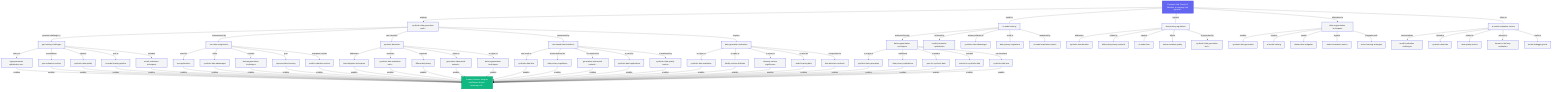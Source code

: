 graph TB

  %% Node Styles
  classDef customerClass fill:#6366f1,stroke:#4f46e5,stroke-width:3px,color:#fff
  classDef productClass fill:#10b981,stroke:#059669,stroke-width:3px,color:#fff
  classDef dreamClass fill:#f3f4f6,stroke:#6366f1,stroke-width:2px

  %% Nodes
  CustomerJob["Customer Job: Pearls of Wisdom, a company that generat..."]
  synthetic_data_generation_methods_591d4628["synthetic data generation meth..."]
  ai_model_training_7806df8e["ai model training"]
  data_privacy_regulations_affc4d3b["data privacy regulations"]
  data_augmentation_techniques_18b0c581["data augmentation techniques"]
  ai_model_evaluation_metrics_d3367c40["ai model evaluation metrics"]
  gan_training_challenges_67231783["gan training challenges"]
  vae_data_compression_a1e82713["vae data compression"]
  synthetic_data_bias_1cab7426["synthetic data bias"]
  rule_based_data_limitations_2d1c8067["rule based data limitations"]
  data_generation_evaluation_581cf5d5["data generation evaluation"]
  data_augmentation_techniques_ddb4a3c5["data augmentation techniques"]
  model_parameter_optimization_bbf020eb["model parameter optimization"]
  synthetic_data_advantages_a323213a["synthetic data advantages"]
  data_privacy_regulations_7756e0a7["data privacy regulations"]
  ai_model_evaluation_metrics_de443b2b["ai model evaluation metrics"]
  synthetic_data_benefits_69769d76["synthetic data benefits"]
  differential_privacy_methods_613fa10d["differential privacy methods"]
  ai_model_bias_89c53426["ai model bias"]
  data_annotation_quality_dd371b9b["data annotation quality"]
  synthetic_data_generation_techniques_d9fd2ecb["synthetic data generation tech..."]
  synthetic_data_generation_b10d1b81["synthetic data generation"]
  ai_model_training_8bf5a69d["ai model training"]
  dataset_bias_mitigation_a11b9b28["dataset bias mitigation"]
  model_evaluation_metrics_6b843e66["model evaluation metrics"]
  active_learning_strategies_a41fffb6["active learning strategies"]
  model_evaluation_challenges_3988669a["model evaluation challenges"]
  synthetic_data_bias_a38b102f["synthetic data bias"]
  data_quality_metrics_f9c2342a["data quality metrics"]
  human_in_the_loop_evaluation_1fb6b150["human in the loop evaluation"]
  model_debugging_tools_4309c867["model debugging tools"]
  hyperparameter_optimization_methods_7f96b47e["hyperparameter optimization me..."]
  gan_evaluation_metrics_2332e552["gan evaluation metrics"]
  synthetic_data_quality_e689153f["synthetic data quality"]
  ai_model_training_pipeline_b9b2ce8b["ai model training pipeline"]
  model_evaluation_techniques_1adfeca3["model evaluation techniques"]
  vae_applications_74a04e08["vae applications"]
  synthetic_data_advantages_0a4cedaf["synthetic data advantages"]
  data_augmentation_techniques_18135189["data augmentation techniques"]
  representation_learning_70c4207f["representation learning"]
  model_evaluation_metrics_6c6a9d2b["model evaluation metrics"]
  bias_mitigation_techniques_d8f1baa9["bias mitigation techniques"]
  synthetic_data_evaluation_metrics_203465ba["synthetic data evaluation metr..."]
  differential_privacy_a032ee43["differential privacy"]
  generative_adversarial_networks_0335e3a1["generative adversarial network..."]
  data_augmentation_techniques_f542a005["data augmentation techniques"]
  synthetic_data_bias_83e1213e["synthetic data bias"]
  data_privacy_regulations_08c61965["data privacy regulations"]
  generative_adversarial_networks_01b5cacb["generative adversarial network..."]
  synthetic_data_applications_ccb08fb3["synthetic data applications"]
  synthetic_data_quality_metrics_5d5a2e9e["synthetic data quality metrics"]
  synthetic_data_evaluation_e29413bb["synthetic data evaluation"]
  fidelity_metrics_definition_3d37c477["fidelity metrics definition"]
  diversity_metrics_significance_15df7a5b["diversity metrics significance"]
  model_training_data_35c37672["model training data"]
  bias_detection_methods_a8156b02["bias detection methods"]
  synthetic_data_generation_91dd8833["synthetic data generation"]
  data_privacy_implications_e293896f["data privacy implications"]
  gans_for_synthetic_data_3b3e889c["gans for synthetic data"]
  metrics_for_synthetic_data_459bf847["metrics for synthetic data"]
  synthetic_data_bias_8ffce812["synthetic data bias"]
  ProductFeature["Product Feature: Weights and Biases Weave, featuring a UI..."]

  %% Apply Styles
  class CustomerJob customerClass
  class synthetic_data_generation_methods_591d4628 dreamClass
  class ai_model_training_7806df8e dreamClass
  class data_privacy_regulations_affc4d3b dreamClass
  class data_augmentation_techniques_18b0c581 dreamClass
  class ai_model_evaluation_metrics_d3367c40 dreamClass
  class gan_training_challenges_67231783 dreamClass
  class vae_data_compression_a1e82713 dreamClass
  class synthetic_data_bias_1cab7426 dreamClass
  class rule_based_data_limitations_2d1c8067 dreamClass
  class data_generation_evaluation_581cf5d5 dreamClass
  class data_augmentation_techniques_ddb4a3c5 dreamClass
  class model_parameter_optimization_bbf020eb dreamClass
  class synthetic_data_advantages_a323213a dreamClass
  class data_privacy_regulations_7756e0a7 dreamClass
  class ai_model_evaluation_metrics_de443b2b dreamClass
  class synthetic_data_benefits_69769d76 dreamClass
  class differential_privacy_methods_613fa10d dreamClass
  class ai_model_bias_89c53426 dreamClass
  class data_annotation_quality_dd371b9b dreamClass
  class synthetic_data_generation_techniques_d9fd2ecb dreamClass
  class synthetic_data_generation_b10d1b81 dreamClass
  class ai_model_training_8bf5a69d dreamClass
  class dataset_bias_mitigation_a11b9b28 dreamClass
  class model_evaluation_metrics_6b843e66 dreamClass
  class active_learning_strategies_a41fffb6 dreamClass
  class model_evaluation_challenges_3988669a dreamClass
  class synthetic_data_bias_a38b102f dreamClass
  class data_quality_metrics_f9c2342a dreamClass
  class human_in_the_loop_evaluation_1fb6b150 dreamClass
  class model_debugging_tools_4309c867 dreamClass
  class hyperparameter_optimization_methods_7f96b47e dreamClass
  class gan_evaluation_metrics_2332e552 dreamClass
  class synthetic_data_quality_e689153f dreamClass
  class ai_model_training_pipeline_b9b2ce8b dreamClass
  class model_evaluation_techniques_1adfeca3 dreamClass
  class vae_applications_74a04e08 dreamClass
  class synthetic_data_advantages_0a4cedaf dreamClass
  class data_augmentation_techniques_18135189 dreamClass
  class representation_learning_70c4207f dreamClass
  class model_evaluation_metrics_6c6a9d2b dreamClass
  class bias_mitigation_techniques_d8f1baa9 dreamClass
  class synthetic_data_evaluation_metrics_203465ba dreamClass
  class differential_privacy_a032ee43 dreamClass
  class generative_adversarial_networks_0335e3a1 dreamClass
  class data_augmentation_techniques_f542a005 dreamClass
  class synthetic_data_bias_83e1213e dreamClass
  class data_privacy_regulations_08c61965 dreamClass
  class generative_adversarial_networks_01b5cacb dreamClass
  class synthetic_data_applications_ccb08fb3 dreamClass
  class synthetic_data_quality_metrics_5d5a2e9e dreamClass
  class synthetic_data_evaluation_e29413bb dreamClass
  class fidelity_metrics_definition_3d37c477 dreamClass
  class diversity_metrics_significance_15df7a5b dreamClass
  class model_training_data_35c37672 dreamClass
  class bias_detection_methods_a8156b02 dreamClass
  class synthetic_data_generation_91dd8833 dreamClass
  class data_privacy_implications_e293896f dreamClass
  class gans_for_synthetic_data_3b3e889c dreamClass
  class metrics_for_synthetic_data_459bf847 dreamClass
  class synthetic_data_bias_8ffce812 dreamClass
  class ProductFeature productClass

  %% Edges
  CustomerJob -->|"employs"| synthetic_data_generation_methods_591d4628
  CustomerJob -->|"used for"| ai_model_training_7806df8e
  CustomerJob -->|"impacts"| data_privacy_regulations_affc4d3b
  CustomerJob -->|"alternative to"| data_augmentation_techniques_18b0c581
  CustomerJob -->|"relies on"| ai_model_evaluation_metrics_d3367c40
  synthetic_data_generation_methods_591d4628 -->|"presents challenge t..."| gan_training_challenges_67231783
  synthetic_data_generation_methods_591d4628 -->|"characterized by"| vae_data_compression_a1e82713
  synthetic_data_generation_methods_591d4628 -->|"can introduce"| synthetic_data_bias_1cab7426
  synthetic_data_generation_methods_591d4628 -->|"constrained by"| rule_based_data_limitations_2d1c8067
  synthetic_data_generation_methods_591d4628 -->|"requires"| data_generation_evaluation_581cf5d5
  ai_model_training_7806df8e -->|"achieved through"| data_augmentation_techniques_ddb4a3c5
  ai_model_training_7806df8e -->|"achieved by"| model_parameter_optimization_bbf020eb
  ai_model_training_7806df8e -->|"solves problems of"| synthetic_data_advantages_a323213a
  ai_model_training_7806df8e -->|"result in"| data_privacy_regulations_7756e0a7
  ai_model_training_7806df8e -->|"measured by"| ai_model_evaluation_metrics_de443b2b
  data_privacy_regulations_affc4d3b -->|"addresses"| synthetic_data_benefits_69769d76
  data_privacy_regulations_affc4d3b -->|"related to"| differential_privacy_methods_613fa10d
  data_privacy_regulations_affc4d3b -->|"impacts"| ai_model_bias_89c53426
  data_privacy_regulations_affc4d3b -->|"affects"| data_annotation_quality_dd371b9b
  data_privacy_regulations_affc4d3b -->|"is generated by"| synthetic_data_generation_techniques_d9fd2ecb
  data_augmentation_techniques_18b0c581 -->|"enables"| synthetic_data_generation_b10d1b81
  data_augmentation_techniques_18b0c581 -->|"requires"| ai_model_training_8bf5a69d
  data_augmentation_techniques_18b0c581 -->|"benefit"| dataset_bias_mitigation_a11b9b28
  data_augmentation_techniques_18b0c581 -->|"impacts"| model_evaluation_metrics_6b843e66
  data_augmentation_techniques_18b0c581 -->|"integrates with"| active_learning_strategies_a41fffb6
  ai_model_evaluation_metrics_d3367c40 -->|"contextualizes"| model_evaluation_challenges_3988669a
  ai_model_evaluation_metrics_d3367c40 -->|"related to"| synthetic_data_bias_a38b102f
  ai_model_evaluation_metrics_d3367c40 -->|"related to"| data_quality_metrics_f9c2342a
  ai_model_evaluation_metrics_d3367c40 -->|"relevant to"| human_in_the_loop_evaluation_1fb6b150
  ai_model_evaluation_metrics_d3367c40 -->|"leads to"| model_debugging_tools_4309c867
  gan_training_challenges_67231783 -->|"relies on"| hyperparameter_optimization_methods_7f96b47e
  gan_training_challenges_67231783 -->|"necessitates"| gan_evaluation_metrics_2332e552
  gan_training_challenges_67231783 -->|"impacts"| synthetic_data_quality_e689153f
  gan_training_challenges_67231783 -->|"part of"| ai_model_training_pipeline_b9b2ce8b
  gan_training_challenges_67231783 -->|"includes"| model_evaluation_techniques_1adfeca3
  vae_data_compression_a1e82713 -->|"used for"| vae_applications_74a04e08
  vae_data_compression_a1e82713 -->|"offers"| synthetic_data_advantages_0a4cedaf
  vae_data_compression_a1e82713 -->|"includes"| data_augmentation_techniques_18135189
  vae_data_compression_a1e82713 -->|"goal"| representation_learning_70c4207f
  vae_data_compression_a1e82713 -->|"examples include"| model_evaluation_metrics_6c6a9d2b
  synthetic_data_bias_1cab7426 -->|"addresses"| bias_mitigation_techniques_d8f1baa9
  synthetic_data_bias_1cab7426 -->|"assesses"| synthetic_data_evaluation_metrics_203465ba
  synthetic_data_bias_1cab7426 -->|"improves"| differential_privacy_a032ee43
  synthetic_data_bias_1cab7426 -->|"relies on"| generative_adversarial_networks_0335e3a1
  synthetic_data_bias_1cab7426 -->|"is a type of"| data_augmentation_techniques_f542a005
  rule_based_data_limitations_2d1c8067 -->|"can result in"| synthetic_data_bias_83e1213e
  rule_based_data_limitations_2d1c8067 -->|"drives demand for"| data_privacy_regulations_08c61965
  rule_based_data_limitations_2d1c8067 -->|"is a method for"| generative_adversarial_networks_01b5cacb
  rule_based_data_limitations_2d1c8067 -->|"is used for"| synthetic_data_applications_ccb08fb3
  rule_based_data_limitations_2d1c8067 -->|"is evaluated by"| synthetic_data_quality_metrics_5d5a2e9e
  data_generation_evaluation_581cf5d5 -->|"is a type of"| synthetic_data_evaluation_e29413bb
  data_generation_evaluation_581cf5d5 -->|"is a part of"| fidelity_metrics_definition_3d37c477
  data_generation_evaluation_581cf5d5 -->|"is a part of"| diversity_metrics_significance_15df7a5b
  data_generation_evaluation_581cf5d5 -->|"is used as"| model_training_data_35c37672
  data_generation_evaluation_581cf5d5 -->|"is important for"| bias_detection_methods_a8156b02
  data_augmentation_techniques_ddb4a3c5 -->|"is a type of"| synthetic_data_generation_91dd8833
  data_augmentation_techniques_ddb4a3c5 -->|"addresses"| data_privacy_implications_e293896f
  data_augmentation_techniques_ddb4a3c5 -->|"is used in"| gans_for_synthetic_data_3b3e889c
  data_augmentation_techniques_ddb4a3c5 -->|"includes"| metrics_for_synthetic_data_459bf847
  data_augmentation_techniques_ddb4a3c5 -->|"can introduce"| synthetic_data_bias_8ffce812
  hyperparameter_optimization_methods_7f96b47e -->|"enables"| ProductFeature
  gan_evaluation_metrics_2332e552 -->|"enables"| ProductFeature
  synthetic_data_quality_e689153f -->|"enables"| ProductFeature
  ai_model_training_pipeline_b9b2ce8b -->|"enables"| ProductFeature
  model_evaluation_techniques_1adfeca3 -->|"enables"| ProductFeature
  vae_applications_74a04e08 -->|"enables"| ProductFeature
  synthetic_data_advantages_0a4cedaf -->|"enables"| ProductFeature
  data_augmentation_techniques_18135189 -->|"enables"| ProductFeature
  representation_learning_70c4207f -->|"enables"| ProductFeature
  model_evaluation_metrics_6c6a9d2b -->|"enables"| ProductFeature
  bias_mitigation_techniques_d8f1baa9 -->|"enables"| ProductFeature
  synthetic_data_evaluation_metrics_203465ba -->|"enables"| ProductFeature
  differential_privacy_a032ee43 -->|"enables"| ProductFeature
  generative_adversarial_networks_0335e3a1 -->|"enables"| ProductFeature
  data_augmentation_techniques_f542a005 -->|"enables"| ProductFeature
  synthetic_data_bias_83e1213e -->|"enables"| ProductFeature
  data_privacy_regulations_08c61965 -->|"enables"| ProductFeature
  generative_adversarial_networks_01b5cacb -->|"enables"| ProductFeature
  synthetic_data_applications_ccb08fb3 -->|"enables"| ProductFeature
  synthetic_data_quality_metrics_5d5a2e9e -->|"enables"| ProductFeature
  synthetic_data_evaluation_e29413bb -->|"enables"| ProductFeature
  fidelity_metrics_definition_3d37c477 -->|"enables"| ProductFeature
  diversity_metrics_significance_15df7a5b -->|"enables"| ProductFeature
  model_training_data_35c37672 -->|"enables"| ProductFeature
  bias_detection_methods_a8156b02 -->|"enables"| ProductFeature
  synthetic_data_generation_91dd8833 -->|"enables"| ProductFeature
  data_privacy_implications_e293896f -->|"enables"| ProductFeature
  gans_for_synthetic_data_3b3e889c -->|"enables"| ProductFeature
  metrics_for_synthetic_data_459bf847 -->|"enables"| ProductFeature
  synthetic_data_bias_8ffce812 -->|"enables"| ProductFeature